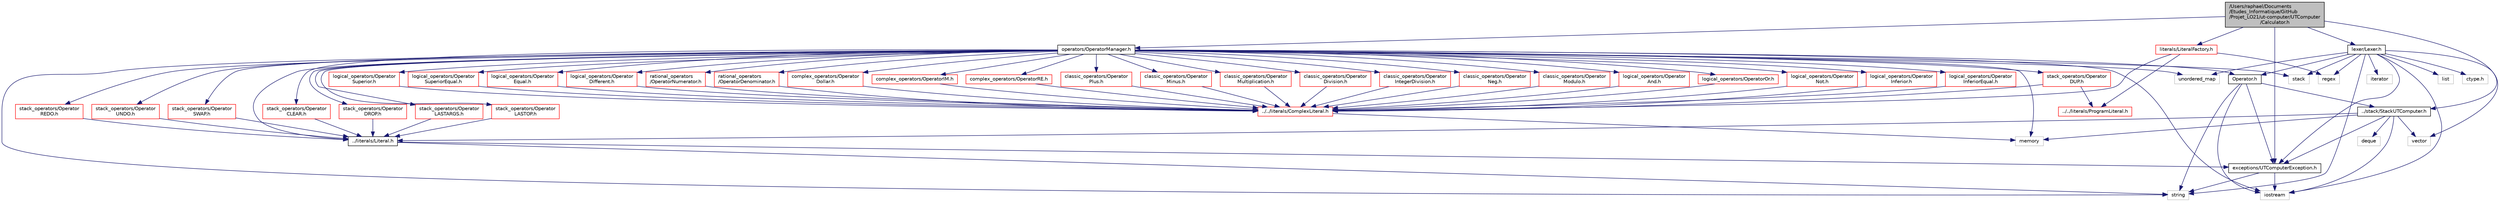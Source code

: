 digraph "/Users/raphael/Documents/Etudes_Informatique/GitHub/Projet_LO21/ut-computer/UTComputer/Calculator.h"
{
  edge [fontname="Helvetica",fontsize="10",labelfontname="Helvetica",labelfontsize="10"];
  node [fontname="Helvetica",fontsize="10",shape=record];
  Node1 [label="/Users/raphael/Documents\l/Etudes_Informatique/GitHub\l/Projet_LO21/ut-computer/UTComputer\l/Calculator.h",height=0.2,width=0.4,color="black", fillcolor="grey75", style="filled", fontcolor="black"];
  Node1 -> Node2 [color="midnightblue",fontsize="10",style="solid",fontname="Helvetica"];
  Node2 [label="exceptions/UTComputerException.h",height=0.2,width=0.4,color="black", fillcolor="white", style="filled",URL="$_u_t_computer_exception_8h.html"];
  Node2 -> Node3 [color="midnightblue",fontsize="10",style="solid",fontname="Helvetica"];
  Node3 [label="iostream",height=0.2,width=0.4,color="grey75", fillcolor="white", style="filled"];
  Node2 -> Node4 [color="midnightblue",fontsize="10",style="solid",fontname="Helvetica"];
  Node4 [label="string",height=0.2,width=0.4,color="grey75", fillcolor="white", style="filled"];
  Node1 -> Node5 [color="midnightblue",fontsize="10",style="solid",fontname="Helvetica"];
  Node5 [label="operators/OperatorManager.h",height=0.2,width=0.4,color="black", fillcolor="white", style="filled",URL="$_operator_manager_8h.html"];
  Node5 -> Node3 [color="midnightblue",fontsize="10",style="solid",fontname="Helvetica"];
  Node5 -> Node6 [color="midnightblue",fontsize="10",style="solid",fontname="Helvetica"];
  Node6 [label="stack",height=0.2,width=0.4,color="grey75", fillcolor="white", style="filled"];
  Node5 -> Node7 [color="midnightblue",fontsize="10",style="solid",fontname="Helvetica"];
  Node7 [label="unordered_map",height=0.2,width=0.4,color="grey75", fillcolor="white", style="filled"];
  Node5 -> Node4 [color="midnightblue",fontsize="10",style="solid",fontname="Helvetica"];
  Node5 -> Node8 [color="midnightblue",fontsize="10",style="solid",fontname="Helvetica"];
  Node8 [label="memory",height=0.2,width=0.4,color="grey75", fillcolor="white", style="filled"];
  Node5 -> Node9 [color="midnightblue",fontsize="10",style="solid",fontname="Helvetica"];
  Node9 [label="../literals/Literal.h",height=0.2,width=0.4,color="black", fillcolor="white", style="filled",URL="$_literal_8h.html"];
  Node9 -> Node4 [color="midnightblue",fontsize="10",style="solid",fontname="Helvetica"];
  Node9 -> Node2 [color="midnightblue",fontsize="10",style="solid",fontname="Helvetica"];
  Node5 -> Node10 [color="midnightblue",fontsize="10",style="solid",fontname="Helvetica"];
  Node10 [label="Operator.h",height=0.2,width=0.4,color="black", fillcolor="white", style="filled",URL="$_operator_8h.html"];
  Node10 -> Node3 [color="midnightblue",fontsize="10",style="solid",fontname="Helvetica"];
  Node10 -> Node4 [color="midnightblue",fontsize="10",style="solid",fontname="Helvetica"];
  Node10 -> Node11 [color="midnightblue",fontsize="10",style="solid",fontname="Helvetica"];
  Node11 [label="../stack/StackUTComputer.h",height=0.2,width=0.4,color="black", fillcolor="white", style="filled",URL="$_stack_u_t_computer_8h.html"];
  Node11 -> Node3 [color="midnightblue",fontsize="10",style="solid",fontname="Helvetica"];
  Node11 -> Node12 [color="midnightblue",fontsize="10",style="solid",fontname="Helvetica"];
  Node12 [label="deque",height=0.2,width=0.4,color="grey75", fillcolor="white", style="filled"];
  Node11 -> Node8 [color="midnightblue",fontsize="10",style="solid",fontname="Helvetica"];
  Node11 -> Node13 [color="midnightblue",fontsize="10",style="solid",fontname="Helvetica"];
  Node13 [label="vector",height=0.2,width=0.4,color="grey75", fillcolor="white", style="filled"];
  Node11 -> Node2 [color="midnightblue",fontsize="10",style="solid",fontname="Helvetica"];
  Node11 -> Node9 [color="midnightblue",fontsize="10",style="solid",fontname="Helvetica"];
  Node10 -> Node2 [color="midnightblue",fontsize="10",style="solid",fontname="Helvetica"];
  Node5 -> Node14 [color="midnightblue",fontsize="10",style="solid",fontname="Helvetica"];
  Node14 [label="classic_operators/Operator\lPlus.h",height=0.2,width=0.4,color="red", fillcolor="white", style="filled",URL="$_operator_plus_8h.html"];
  Node14 -> Node15 [color="midnightblue",fontsize="10",style="solid",fontname="Helvetica"];
  Node15 [label="../../literals/ComplexLiteral.h",height=0.2,width=0.4,color="red", fillcolor="white", style="filled",URL="$_complex_literal_8h.html"];
  Node15 -> Node8 [color="midnightblue",fontsize="10",style="solid",fontname="Helvetica"];
  Node5 -> Node16 [color="midnightblue",fontsize="10",style="solid",fontname="Helvetica"];
  Node16 [label="classic_operators/Operator\lMinus.h",height=0.2,width=0.4,color="red", fillcolor="white", style="filled",URL="$_operator_minus_8h.html"];
  Node16 -> Node15 [color="midnightblue",fontsize="10",style="solid",fontname="Helvetica"];
  Node5 -> Node17 [color="midnightblue",fontsize="10",style="solid",fontname="Helvetica"];
  Node17 [label="classic_operators/Operator\lMultiplication.h",height=0.2,width=0.4,color="red", fillcolor="white", style="filled",URL="$_operator_multiplication_8h.html"];
  Node17 -> Node15 [color="midnightblue",fontsize="10",style="solid",fontname="Helvetica"];
  Node5 -> Node18 [color="midnightblue",fontsize="10",style="solid",fontname="Helvetica"];
  Node18 [label="classic_operators/Operator\lDivision.h",height=0.2,width=0.4,color="red", fillcolor="white", style="filled",URL="$_operator_division_8h.html"];
  Node18 -> Node15 [color="midnightblue",fontsize="10",style="solid",fontname="Helvetica"];
  Node5 -> Node19 [color="midnightblue",fontsize="10",style="solid",fontname="Helvetica"];
  Node19 [label="classic_operators/Operator\lIntegerDivision.h",height=0.2,width=0.4,color="red", fillcolor="white", style="filled",URL="$_operator_integer_division_8h.html"];
  Node19 -> Node15 [color="midnightblue",fontsize="10",style="solid",fontname="Helvetica"];
  Node5 -> Node20 [color="midnightblue",fontsize="10",style="solid",fontname="Helvetica"];
  Node20 [label="classic_operators/Operator\lNeg.h",height=0.2,width=0.4,color="red", fillcolor="white", style="filled",URL="$_operator_neg_8h.html"];
  Node20 -> Node15 [color="midnightblue",fontsize="10",style="solid",fontname="Helvetica"];
  Node5 -> Node21 [color="midnightblue",fontsize="10",style="solid",fontname="Helvetica"];
  Node21 [label="classic_operators/Operator\lModulo.h",height=0.2,width=0.4,color="red", fillcolor="white", style="filled",URL="$_operator_modulo_8h.html"];
  Node21 -> Node15 [color="midnightblue",fontsize="10",style="solid",fontname="Helvetica"];
  Node5 -> Node22 [color="midnightblue",fontsize="10",style="solid",fontname="Helvetica"];
  Node22 [label="logical_operators/Operator\lAnd.h",height=0.2,width=0.4,color="red", fillcolor="white", style="filled",URL="$_operator_and_8h.html"];
  Node22 -> Node15 [color="midnightblue",fontsize="10",style="solid",fontname="Helvetica"];
  Node5 -> Node23 [color="midnightblue",fontsize="10",style="solid",fontname="Helvetica"];
  Node23 [label="logical_operators/OperatorOr.h",height=0.2,width=0.4,color="red", fillcolor="white", style="filled",URL="$_operator_or_8h.html"];
  Node23 -> Node15 [color="midnightblue",fontsize="10",style="solid",fontname="Helvetica"];
  Node5 -> Node24 [color="midnightblue",fontsize="10",style="solid",fontname="Helvetica"];
  Node24 [label="logical_operators/Operator\lNot.h",height=0.2,width=0.4,color="red", fillcolor="white", style="filled",URL="$_operator_not_8h.html"];
  Node24 -> Node15 [color="midnightblue",fontsize="10",style="solid",fontname="Helvetica"];
  Node5 -> Node25 [color="midnightblue",fontsize="10",style="solid",fontname="Helvetica"];
  Node25 [label="logical_operators/Operator\lInferior.h",height=0.2,width=0.4,color="red", fillcolor="white", style="filled",URL="$_operator_inferior_8h.html"];
  Node25 -> Node15 [color="midnightblue",fontsize="10",style="solid",fontname="Helvetica"];
  Node5 -> Node26 [color="midnightblue",fontsize="10",style="solid",fontname="Helvetica"];
  Node26 [label="logical_operators/Operator\lInferiorEqual.h",height=0.2,width=0.4,color="red", fillcolor="white", style="filled",URL="$_operator_inferior_equal_8h.html"];
  Node26 -> Node15 [color="midnightblue",fontsize="10",style="solid",fontname="Helvetica"];
  Node5 -> Node27 [color="midnightblue",fontsize="10",style="solid",fontname="Helvetica"];
  Node27 [label="logical_operators/Operator\lSuperior.h",height=0.2,width=0.4,color="red", fillcolor="white", style="filled",URL="$_operator_superior_8h.html"];
  Node27 -> Node15 [color="midnightblue",fontsize="10",style="solid",fontname="Helvetica"];
  Node5 -> Node28 [color="midnightblue",fontsize="10",style="solid",fontname="Helvetica"];
  Node28 [label="logical_operators/Operator\lSuperiorEqual.h",height=0.2,width=0.4,color="red", fillcolor="white", style="filled",URL="$_operator_superior_equal_8h.html"];
  Node28 -> Node15 [color="midnightblue",fontsize="10",style="solid",fontname="Helvetica"];
  Node5 -> Node29 [color="midnightblue",fontsize="10",style="solid",fontname="Helvetica"];
  Node29 [label="logical_operators/Operator\lEqual.h",height=0.2,width=0.4,color="red", fillcolor="white", style="filled",URL="$_operator_equal_8h.html"];
  Node29 -> Node15 [color="midnightblue",fontsize="10",style="solid",fontname="Helvetica"];
  Node5 -> Node30 [color="midnightblue",fontsize="10",style="solid",fontname="Helvetica"];
  Node30 [label="logical_operators/Operator\lDifferent.h",height=0.2,width=0.4,color="red", fillcolor="white", style="filled",URL="$_operator_different_8h.html"];
  Node30 -> Node15 [color="midnightblue",fontsize="10",style="solid",fontname="Helvetica"];
  Node5 -> Node31 [color="midnightblue",fontsize="10",style="solid",fontname="Helvetica"];
  Node31 [label="rational_operators\l/OperatorNumerator.h",height=0.2,width=0.4,color="red", fillcolor="white", style="filled",URL="$_operator_numerator_8h.html"];
  Node31 -> Node15 [color="midnightblue",fontsize="10",style="solid",fontname="Helvetica"];
  Node5 -> Node32 [color="midnightblue",fontsize="10",style="solid",fontname="Helvetica"];
  Node32 [label="rational_operators\l/OperatorDenominator.h",height=0.2,width=0.4,color="red", fillcolor="white", style="filled",URL="$_operator_denominator_8h.html"];
  Node32 -> Node15 [color="midnightblue",fontsize="10",style="solid",fontname="Helvetica"];
  Node5 -> Node33 [color="midnightblue",fontsize="10",style="solid",fontname="Helvetica"];
  Node33 [label="complex_operators/Operator\lDollar.h",height=0.2,width=0.4,color="red", fillcolor="white", style="filled",URL="$_operator_dollar_8h.html"];
  Node33 -> Node15 [color="midnightblue",fontsize="10",style="solid",fontname="Helvetica"];
  Node5 -> Node34 [color="midnightblue",fontsize="10",style="solid",fontname="Helvetica"];
  Node34 [label="complex_operators/OperatorIM.h",height=0.2,width=0.4,color="red", fillcolor="white", style="filled",URL="$_operator_i_m_8h.html"];
  Node34 -> Node15 [color="midnightblue",fontsize="10",style="solid",fontname="Helvetica"];
  Node5 -> Node35 [color="midnightblue",fontsize="10",style="solid",fontname="Helvetica"];
  Node35 [label="complex_operators/OperatorRE.h",height=0.2,width=0.4,color="red", fillcolor="white", style="filled",URL="$_operator_r_e_8h.html"];
  Node35 -> Node15 [color="midnightblue",fontsize="10",style="solid",fontname="Helvetica"];
  Node5 -> Node36 [color="midnightblue",fontsize="10",style="solid",fontname="Helvetica"];
  Node36 [label="stack_operators/Operator\lCLEAR.h",height=0.2,width=0.4,color="red", fillcolor="white", style="filled",URL="$_operator_c_l_e_a_r_8h.html"];
  Node36 -> Node9 [color="midnightblue",fontsize="10",style="solid",fontname="Helvetica"];
  Node5 -> Node37 [color="midnightblue",fontsize="10",style="solid",fontname="Helvetica"];
  Node37 [label="stack_operators/Operator\lDROP.h",height=0.2,width=0.4,color="red", fillcolor="white", style="filled",URL="$_operator_d_r_o_p_8h.html"];
  Node37 -> Node9 [color="midnightblue",fontsize="10",style="solid",fontname="Helvetica"];
  Node5 -> Node38 [color="midnightblue",fontsize="10",style="solid",fontname="Helvetica"];
  Node38 [label="stack_operators/Operator\lDUP.h",height=0.2,width=0.4,color="red", fillcolor="white", style="filled",URL="$_operator_d_u_p_8h.html"];
  Node38 -> Node15 [color="midnightblue",fontsize="10",style="solid",fontname="Helvetica"];
  Node38 -> Node39 [color="midnightblue",fontsize="10",style="solid",fontname="Helvetica"];
  Node39 [label="../../literals/ProgramLiteral.h",height=0.2,width=0.4,color="red", fillcolor="white", style="filled",URL="$_program_literal_8h.html"];
  Node5 -> Node40 [color="midnightblue",fontsize="10",style="solid",fontname="Helvetica"];
  Node40 [label="stack_operators/Operator\lLASTARGS.h",height=0.2,width=0.4,color="red", fillcolor="white", style="filled",URL="$_operator_l_a_s_t_a_r_g_s_8h.html"];
  Node40 -> Node9 [color="midnightblue",fontsize="10",style="solid",fontname="Helvetica"];
  Node5 -> Node41 [color="midnightblue",fontsize="10",style="solid",fontname="Helvetica"];
  Node41 [label="stack_operators/Operator\lLASTOP.h",height=0.2,width=0.4,color="red", fillcolor="white", style="filled",URL="$_operator_l_a_s_t_o_p_8h.html"];
  Node41 -> Node9 [color="midnightblue",fontsize="10",style="solid",fontname="Helvetica"];
  Node5 -> Node42 [color="midnightblue",fontsize="10",style="solid",fontname="Helvetica"];
  Node42 [label="stack_operators/Operator\lREDO.h",height=0.2,width=0.4,color="red", fillcolor="white", style="filled",URL="$_operator_r_e_d_o_8h.html"];
  Node42 -> Node9 [color="midnightblue",fontsize="10",style="solid",fontname="Helvetica"];
  Node5 -> Node43 [color="midnightblue",fontsize="10",style="solid",fontname="Helvetica"];
  Node43 [label="stack_operators/Operator\lUNDO.h",height=0.2,width=0.4,color="red", fillcolor="white", style="filled",URL="$_operator_u_n_d_o_8h.html"];
  Node43 -> Node9 [color="midnightblue",fontsize="10",style="solid",fontname="Helvetica"];
  Node5 -> Node44 [color="midnightblue",fontsize="10",style="solid",fontname="Helvetica"];
  Node44 [label="stack_operators/Operator\lSWAP.h",height=0.2,width=0.4,color="red", fillcolor="white", style="filled",URL="$_operator_s_w_a_p_8h.html"];
  Node44 -> Node9 [color="midnightblue",fontsize="10",style="solid",fontname="Helvetica"];
  Node1 -> Node11 [color="midnightblue",fontsize="10",style="solid",fontname="Helvetica"];
  Node1 -> Node45 [color="midnightblue",fontsize="10",style="solid",fontname="Helvetica"];
  Node45 [label="lexer/Lexer.h",height=0.2,width=0.4,color="black", fillcolor="white", style="filled",URL="$_lexer_8h.html",tooltip="File containing the LexerUTComputer class. "];
  Node45 -> Node3 [color="midnightblue",fontsize="10",style="solid",fontname="Helvetica"];
  Node45 -> Node4 [color="midnightblue",fontsize="10",style="solid",fontname="Helvetica"];
  Node45 -> Node13 [color="midnightblue",fontsize="10",style="solid",fontname="Helvetica"];
  Node45 -> Node46 [color="midnightblue",fontsize="10",style="solid",fontname="Helvetica"];
  Node46 [label="list",height=0.2,width=0.4,color="grey75", fillcolor="white", style="filled"];
  Node45 -> Node6 [color="midnightblue",fontsize="10",style="solid",fontname="Helvetica"];
  Node45 -> Node47 [color="midnightblue",fontsize="10",style="solid",fontname="Helvetica"];
  Node47 [label="regex",height=0.2,width=0.4,color="grey75", fillcolor="white", style="filled"];
  Node45 -> Node48 [color="midnightblue",fontsize="10",style="solid",fontname="Helvetica"];
  Node48 [label="ctype.h",height=0.2,width=0.4,color="grey75", fillcolor="white", style="filled"];
  Node45 -> Node49 [color="midnightblue",fontsize="10",style="solid",fontname="Helvetica"];
  Node49 [label="iterator",height=0.2,width=0.4,color="grey75", fillcolor="white", style="filled"];
  Node45 -> Node7 [color="midnightblue",fontsize="10",style="solid",fontname="Helvetica"];
  Node45 -> Node10 [color="midnightblue",fontsize="10",style="solid",fontname="Helvetica"];
  Node45 -> Node2 [color="midnightblue",fontsize="10",style="solid",fontname="Helvetica"];
  Node1 -> Node50 [color="midnightblue",fontsize="10",style="solid",fontname="Helvetica"];
  Node50 [label="literals/LiteralFactory.h",height=0.2,width=0.4,color="red", fillcolor="white", style="filled",URL="$_literal_factory_8h.html"];
  Node50 -> Node15 [color="midnightblue",fontsize="10",style="solid",fontname="Helvetica"];
  Node50 -> Node39 [color="midnightblue",fontsize="10",style="solid",fontname="Helvetica"];
  Node50 -> Node47 [color="midnightblue",fontsize="10",style="solid",fontname="Helvetica"];
}

